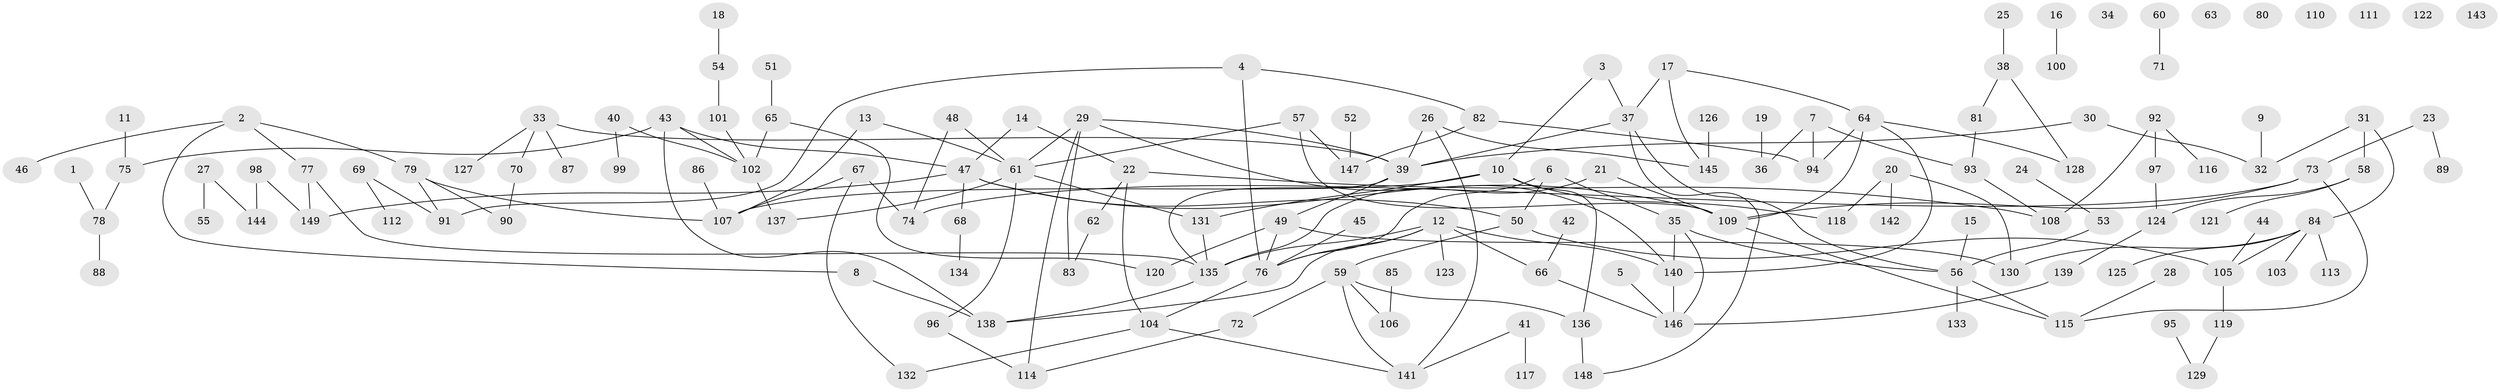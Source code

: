 // Generated by graph-tools (version 1.1) at 2025/13/03/09/25 04:13:14]
// undirected, 149 vertices, 184 edges
graph export_dot {
graph [start="1"]
  node [color=gray90,style=filled];
  1;
  2;
  3;
  4;
  5;
  6;
  7;
  8;
  9;
  10;
  11;
  12;
  13;
  14;
  15;
  16;
  17;
  18;
  19;
  20;
  21;
  22;
  23;
  24;
  25;
  26;
  27;
  28;
  29;
  30;
  31;
  32;
  33;
  34;
  35;
  36;
  37;
  38;
  39;
  40;
  41;
  42;
  43;
  44;
  45;
  46;
  47;
  48;
  49;
  50;
  51;
  52;
  53;
  54;
  55;
  56;
  57;
  58;
  59;
  60;
  61;
  62;
  63;
  64;
  65;
  66;
  67;
  68;
  69;
  70;
  71;
  72;
  73;
  74;
  75;
  76;
  77;
  78;
  79;
  80;
  81;
  82;
  83;
  84;
  85;
  86;
  87;
  88;
  89;
  90;
  91;
  92;
  93;
  94;
  95;
  96;
  97;
  98;
  99;
  100;
  101;
  102;
  103;
  104;
  105;
  106;
  107;
  108;
  109;
  110;
  111;
  112;
  113;
  114;
  115;
  116;
  117;
  118;
  119;
  120;
  121;
  122;
  123;
  124;
  125;
  126;
  127;
  128;
  129;
  130;
  131;
  132;
  133;
  134;
  135;
  136;
  137;
  138;
  139;
  140;
  141;
  142;
  143;
  144;
  145;
  146;
  147;
  148;
  149;
  1 -- 78;
  2 -- 8;
  2 -- 46;
  2 -- 77;
  2 -- 79;
  3 -- 10;
  3 -- 37;
  4 -- 76;
  4 -- 82;
  4 -- 91;
  5 -- 146;
  6 -- 35;
  6 -- 50;
  6 -- 76;
  7 -- 36;
  7 -- 93;
  7 -- 94;
  8 -- 138;
  9 -- 32;
  10 -- 107;
  10 -- 118;
  10 -- 131;
  10 -- 136;
  11 -- 75;
  12 -- 66;
  12 -- 76;
  12 -- 123;
  12 -- 135;
  12 -- 138;
  12 -- 140;
  13 -- 61;
  13 -- 107;
  14 -- 22;
  14 -- 47;
  15 -- 56;
  16 -- 100;
  17 -- 37;
  17 -- 64;
  17 -- 145;
  18 -- 54;
  19 -- 36;
  20 -- 118;
  20 -- 130;
  20 -- 142;
  21 -- 109;
  21 -- 135;
  22 -- 62;
  22 -- 104;
  22 -- 108;
  23 -- 73;
  23 -- 89;
  24 -- 53;
  25 -- 38;
  26 -- 39;
  26 -- 141;
  26 -- 145;
  27 -- 55;
  27 -- 144;
  28 -- 115;
  29 -- 39;
  29 -- 61;
  29 -- 83;
  29 -- 114;
  29 -- 140;
  30 -- 32;
  30 -- 39;
  31 -- 32;
  31 -- 58;
  31 -- 84;
  33 -- 39;
  33 -- 70;
  33 -- 87;
  33 -- 127;
  35 -- 56;
  35 -- 140;
  35 -- 146;
  37 -- 39;
  37 -- 56;
  37 -- 148;
  38 -- 81;
  38 -- 128;
  39 -- 49;
  39 -- 135;
  40 -- 99;
  40 -- 102;
  41 -- 117;
  41 -- 141;
  42 -- 66;
  43 -- 47;
  43 -- 75;
  43 -- 102;
  43 -- 138;
  44 -- 105;
  45 -- 76;
  47 -- 50;
  47 -- 68;
  47 -- 109;
  47 -- 149;
  48 -- 61;
  48 -- 74;
  49 -- 76;
  49 -- 120;
  49 -- 130;
  50 -- 59;
  50 -- 105;
  51 -- 65;
  52 -- 147;
  53 -- 56;
  54 -- 101;
  56 -- 115;
  56 -- 133;
  57 -- 61;
  57 -- 109;
  57 -- 147;
  58 -- 121;
  58 -- 124;
  59 -- 72;
  59 -- 106;
  59 -- 136;
  59 -- 141;
  60 -- 71;
  61 -- 96;
  61 -- 131;
  61 -- 137;
  62 -- 83;
  64 -- 94;
  64 -- 109;
  64 -- 128;
  64 -- 140;
  65 -- 102;
  65 -- 120;
  66 -- 146;
  67 -- 74;
  67 -- 107;
  67 -- 132;
  68 -- 134;
  69 -- 91;
  69 -- 112;
  70 -- 90;
  72 -- 114;
  73 -- 74;
  73 -- 109;
  73 -- 115;
  75 -- 78;
  76 -- 104;
  77 -- 135;
  77 -- 149;
  78 -- 88;
  79 -- 90;
  79 -- 91;
  79 -- 107;
  81 -- 93;
  82 -- 94;
  82 -- 147;
  84 -- 103;
  84 -- 105;
  84 -- 113;
  84 -- 125;
  84 -- 130;
  85 -- 106;
  86 -- 107;
  92 -- 97;
  92 -- 108;
  92 -- 116;
  93 -- 108;
  95 -- 129;
  96 -- 114;
  97 -- 124;
  98 -- 144;
  98 -- 149;
  101 -- 102;
  102 -- 137;
  104 -- 132;
  104 -- 141;
  105 -- 119;
  109 -- 115;
  119 -- 129;
  124 -- 139;
  126 -- 145;
  131 -- 135;
  135 -- 138;
  136 -- 148;
  139 -- 146;
  140 -- 146;
}
